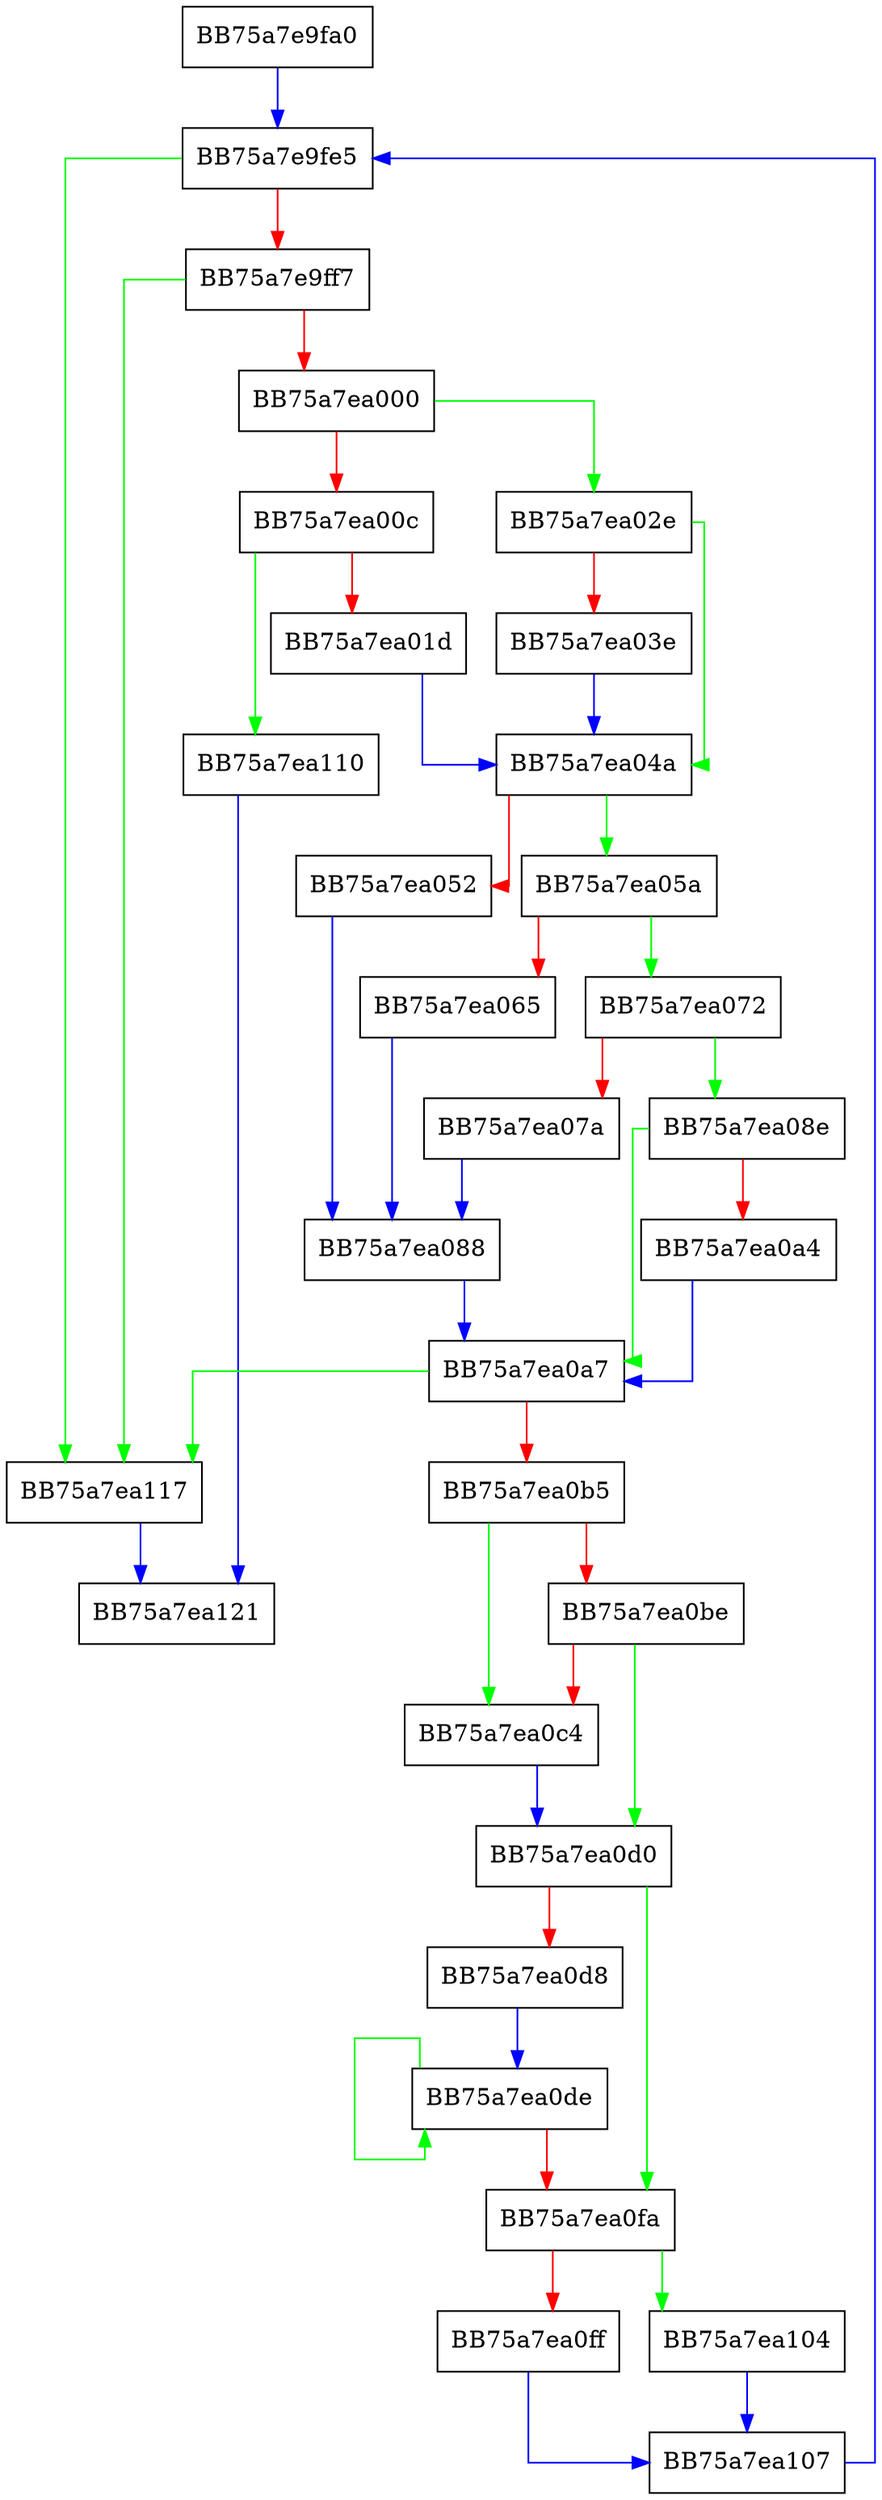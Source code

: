digraph do_out {
  node [shape="box"];
  graph [splines=ortho];
  BB75a7e9fa0 -> BB75a7e9fe5 [color="blue"];
  BB75a7e9fe5 -> BB75a7ea117 [color="green"];
  BB75a7e9fe5 -> BB75a7e9ff7 [color="red"];
  BB75a7e9ff7 -> BB75a7ea117 [color="green"];
  BB75a7e9ff7 -> BB75a7ea000 [color="red"];
  BB75a7ea000 -> BB75a7ea02e [color="green"];
  BB75a7ea000 -> BB75a7ea00c [color="red"];
  BB75a7ea00c -> BB75a7ea110 [color="green"];
  BB75a7ea00c -> BB75a7ea01d [color="red"];
  BB75a7ea01d -> BB75a7ea04a [color="blue"];
  BB75a7ea02e -> BB75a7ea04a [color="green"];
  BB75a7ea02e -> BB75a7ea03e [color="red"];
  BB75a7ea03e -> BB75a7ea04a [color="blue"];
  BB75a7ea04a -> BB75a7ea05a [color="green"];
  BB75a7ea04a -> BB75a7ea052 [color="red"];
  BB75a7ea052 -> BB75a7ea088 [color="blue"];
  BB75a7ea05a -> BB75a7ea072 [color="green"];
  BB75a7ea05a -> BB75a7ea065 [color="red"];
  BB75a7ea065 -> BB75a7ea088 [color="blue"];
  BB75a7ea072 -> BB75a7ea08e [color="green"];
  BB75a7ea072 -> BB75a7ea07a [color="red"];
  BB75a7ea07a -> BB75a7ea088 [color="blue"];
  BB75a7ea088 -> BB75a7ea0a7 [color="blue"];
  BB75a7ea08e -> BB75a7ea0a7 [color="green"];
  BB75a7ea08e -> BB75a7ea0a4 [color="red"];
  BB75a7ea0a4 -> BB75a7ea0a7 [color="blue"];
  BB75a7ea0a7 -> BB75a7ea117 [color="green"];
  BB75a7ea0a7 -> BB75a7ea0b5 [color="red"];
  BB75a7ea0b5 -> BB75a7ea0c4 [color="green"];
  BB75a7ea0b5 -> BB75a7ea0be [color="red"];
  BB75a7ea0be -> BB75a7ea0d0 [color="green"];
  BB75a7ea0be -> BB75a7ea0c4 [color="red"];
  BB75a7ea0c4 -> BB75a7ea0d0 [color="blue"];
  BB75a7ea0d0 -> BB75a7ea0fa [color="green"];
  BB75a7ea0d0 -> BB75a7ea0d8 [color="red"];
  BB75a7ea0d8 -> BB75a7ea0de [color="blue"];
  BB75a7ea0de -> BB75a7ea0de [color="green"];
  BB75a7ea0de -> BB75a7ea0fa [color="red"];
  BB75a7ea0fa -> BB75a7ea104 [color="green"];
  BB75a7ea0fa -> BB75a7ea0ff [color="red"];
  BB75a7ea0ff -> BB75a7ea107 [color="blue"];
  BB75a7ea104 -> BB75a7ea107 [color="blue"];
  BB75a7ea107 -> BB75a7e9fe5 [color="blue"];
  BB75a7ea110 -> BB75a7ea121 [color="blue"];
  BB75a7ea117 -> BB75a7ea121 [color="blue"];
}